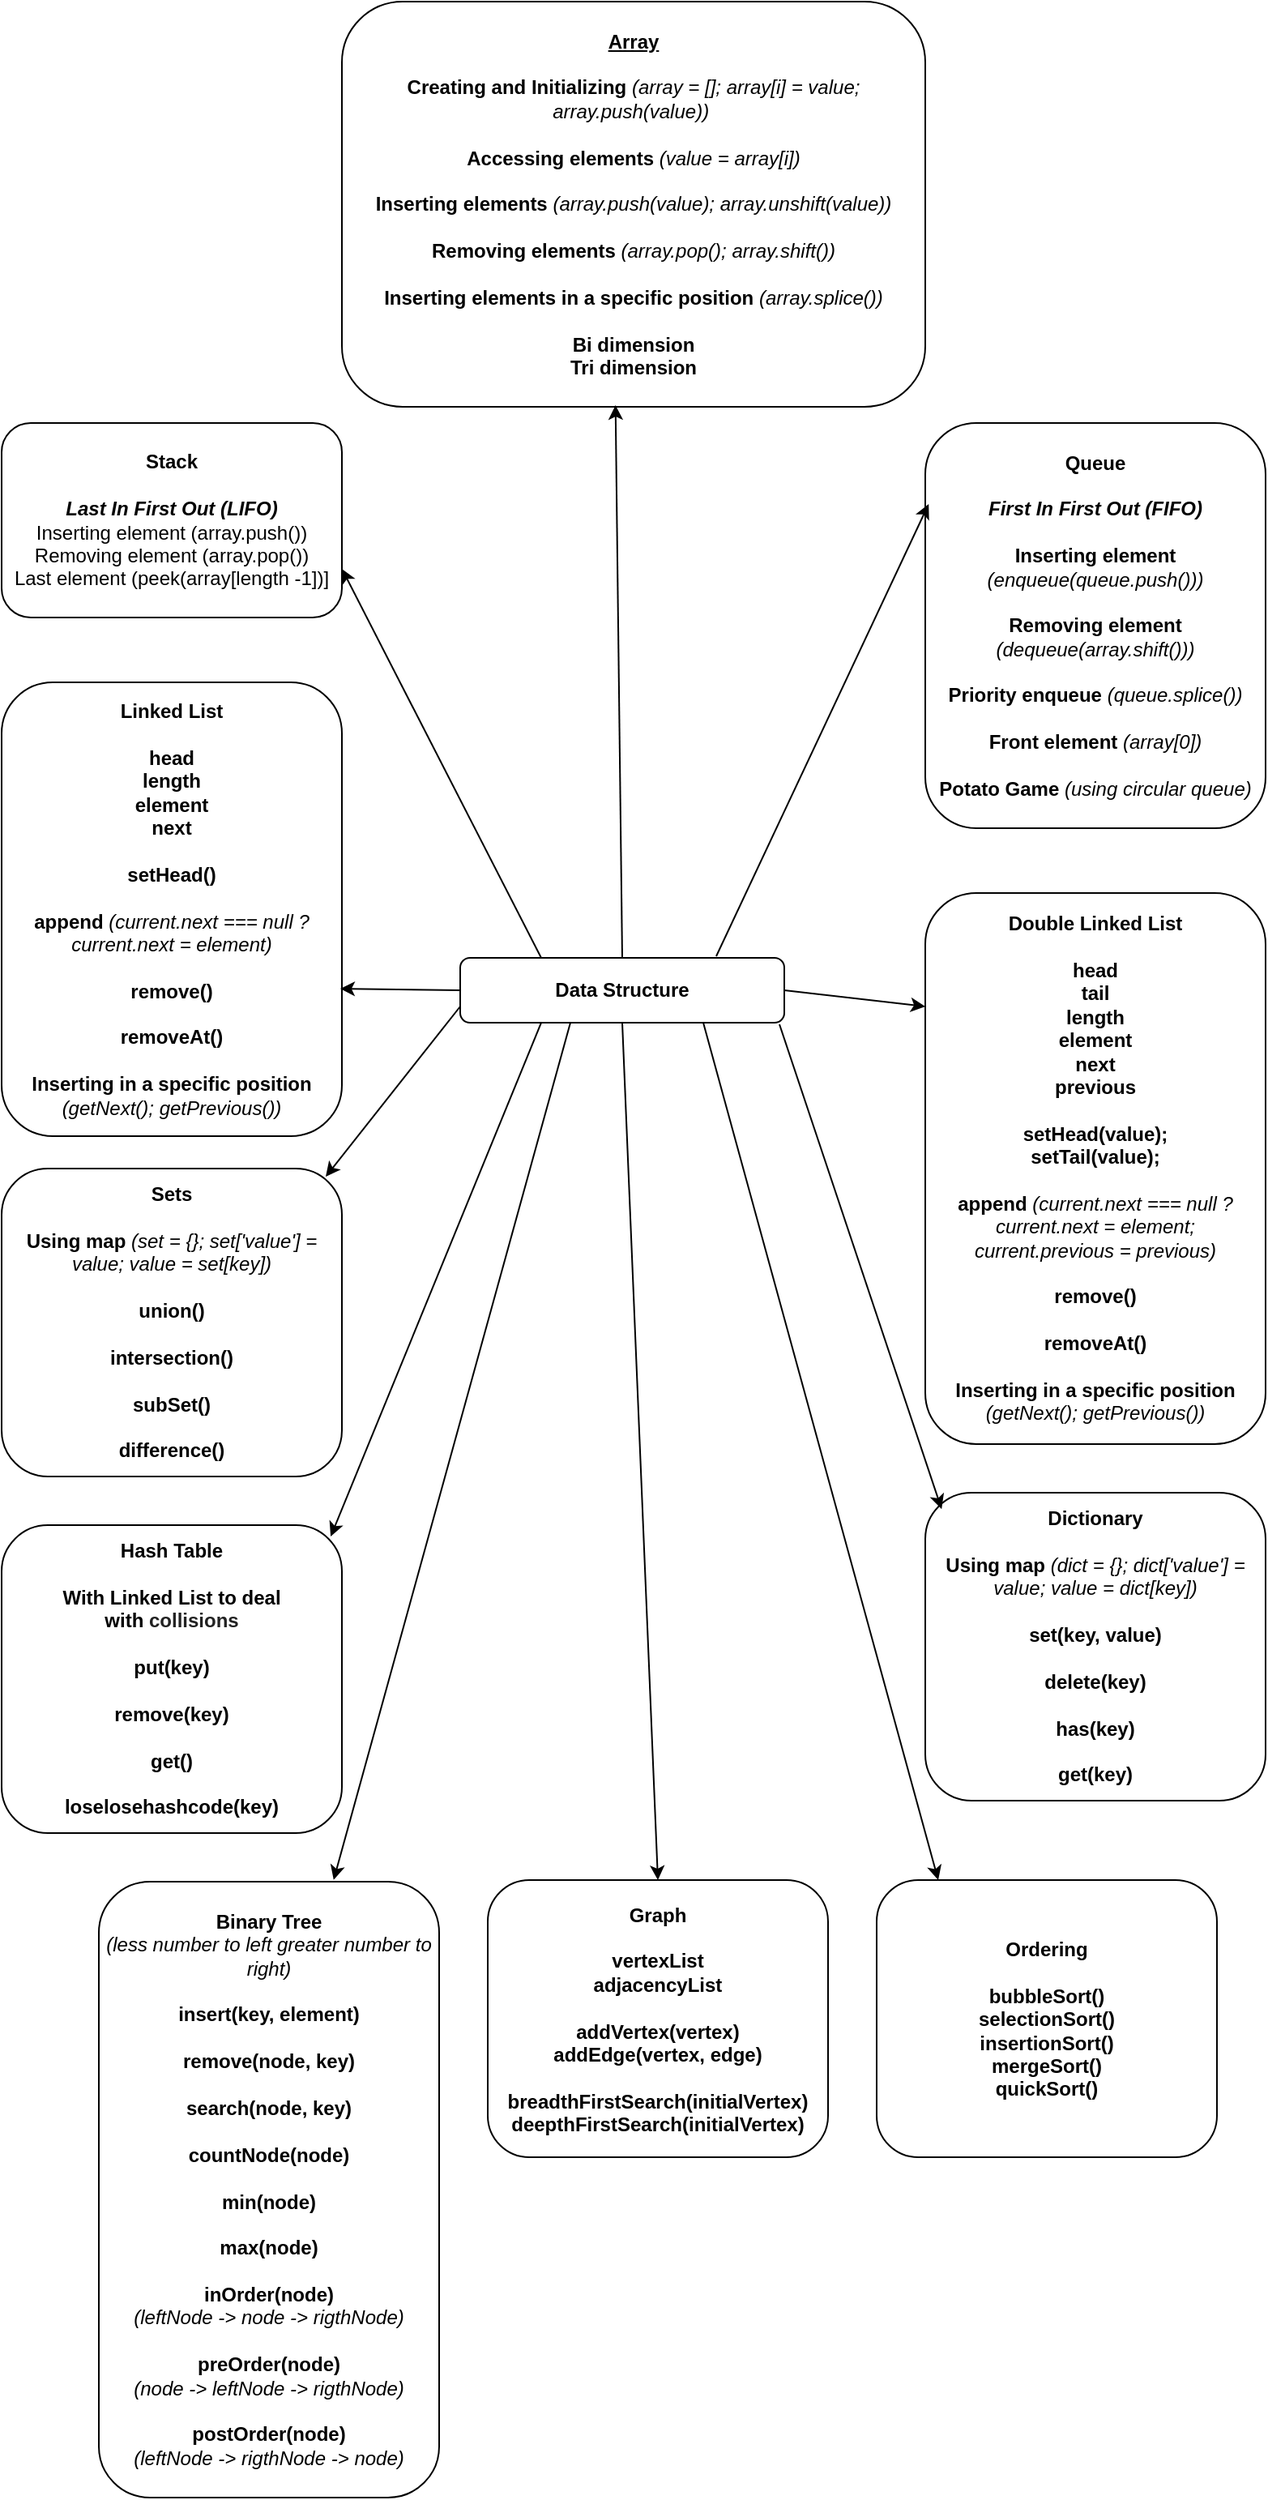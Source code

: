<mxfile version="12.4.0" type="device" pages="1"><diagram id="J96O9-UFZVtUJp-Q9W7G" name="Page-1"><mxGraphModel dx="1422" dy="804" grid="1" gridSize="10" guides="1" tooltips="1" connect="1" arrows="1" fold="1" page="1" pageScale="1" pageWidth="827" pageHeight="1169" math="0" shadow="0"><root><mxCell id="0"/><mxCell id="1" parent="0"/><mxCell id="C2r2pzqFuIbfW6_22KGg-2" value="&lt;b&gt;Data Structure&lt;/b&gt;&lt;br&gt;" style="rounded=1;whiteSpace=wrap;html=1;" vertex="1" parent="1"><mxGeometry x="313" y="600" width="200" height="40" as="geometry"/></mxCell><mxCell id="C2r2pzqFuIbfW6_22KGg-3" value="&lt;u style=&quot;font-weight: bold&quot;&gt;Array&lt;/u&gt;&lt;br&gt;&lt;br&gt;&lt;b&gt;Creating and Initializing&lt;/b&gt; &lt;i&gt;(array = []; array[i] = value; array.push(value))&lt;/i&gt;&amp;nbsp;&lt;br&gt;&lt;br&gt;&lt;b&gt;Accessing elements&lt;/b&gt; &lt;i&gt;(value = array[i])&lt;br&gt;&lt;/i&gt;&lt;br&gt;&lt;b&gt;Inserting elements &lt;/b&gt;&lt;i&gt;(array.push(value); array.unshift(value))&lt;/i&gt;&lt;br&gt;&lt;br&gt;&lt;b&gt;Removing elements&lt;/b&gt; &lt;i&gt;(array.pop(); array.shift())&lt;/i&gt;&lt;br&gt;&lt;br&gt;&lt;b&gt;Inserting elements in a specific position&lt;/b&gt; &lt;i&gt;(array.splice())&lt;/i&gt;&lt;br&gt;&lt;br&gt;&lt;b&gt;Bi dimension&lt;br&gt;Tri dimension&lt;/b&gt;" style="rounded=1;whiteSpace=wrap;html=1;" vertex="1" parent="1"><mxGeometry x="240" y="10" width="360" height="250" as="geometry"/></mxCell><mxCell id="C2r2pzqFuIbfW6_22KGg-6" value="&lt;b&gt;Stack&lt;/b&gt;&lt;br&gt;&lt;br&gt;&lt;b&gt;&lt;i&gt;Last In First Out (LIFO)&lt;/i&gt;&lt;/b&gt;&lt;br&gt;Inserting element (array.push())&lt;br&gt;Removing element (array.pop())&lt;br&gt;Last element (peek(array[length -1])]" style="rounded=1;whiteSpace=wrap;html=1;" vertex="1" parent="1"><mxGeometry x="30" y="270" width="210" height="120" as="geometry"/></mxCell><mxCell id="C2r2pzqFuIbfW6_22KGg-7" value="" style="endArrow=classic;html=1;exitX=0.25;exitY=0;exitDx=0;exitDy=0;entryX=1;entryY=0.75;entryDx=0;entryDy=0;" edge="1" parent="1" source="C2r2pzqFuIbfW6_22KGg-2" target="C2r2pzqFuIbfW6_22KGg-6"><mxGeometry width="50" height="50" relative="1" as="geometry"><mxPoint x="310" y="320" as="sourcePoint"/><mxPoint x="280" y="360" as="targetPoint"/></mxGeometry></mxCell><mxCell id="C2r2pzqFuIbfW6_22KGg-8" value="&lt;b&gt;Queue&lt;/b&gt;&lt;br&gt;&lt;br&gt;&lt;b&gt;&lt;i&gt;First In First Out (FIFO)&lt;br&gt;&lt;/i&gt;&lt;/b&gt;&lt;br&gt;&lt;b&gt;Inserting element &lt;/b&gt;&lt;i&gt;(enqueue(queue.push()))&lt;br&gt;&lt;/i&gt;&lt;b&gt;&lt;br&gt;Removing element &lt;/b&gt;&lt;i&gt;(dequeue(array.shift()))&lt;/i&gt;&lt;br&gt;&lt;br&gt;&lt;b&gt;Priority enqueue&lt;/b&gt;&lt;i&gt; (queue.splice())&lt;br&gt;&lt;/i&gt;&lt;br&gt;&lt;b&gt;Front element&lt;/b&gt; &lt;i&gt;(array[0])&lt;/i&gt;&lt;br&gt;&lt;br&gt;&lt;b&gt;Potato Game&lt;/b&gt;&lt;i&gt; (using circular queue)&lt;br&gt;&lt;/i&gt;" style="rounded=1;whiteSpace=wrap;html=1;" vertex="1" parent="1"><mxGeometry x="600" y="270" width="210" height="250" as="geometry"/></mxCell><mxCell id="C2r2pzqFuIbfW6_22KGg-9" value="" style="endArrow=classic;html=1;exitX=0.5;exitY=0;exitDx=0;exitDy=0;entryX=0.469;entryY=0.996;entryDx=0;entryDy=0;entryPerimeter=0;" edge="1" parent="1" source="C2r2pzqFuIbfW6_22KGg-2" target="C2r2pzqFuIbfW6_22KGg-3"><mxGeometry width="50" height="50" relative="1" as="geometry"><mxPoint x="30" y="440" as="sourcePoint"/><mxPoint x="80" y="390" as="targetPoint"/></mxGeometry></mxCell><mxCell id="C2r2pzqFuIbfW6_22KGg-10" value="" style="endArrow=classic;html=1;exitX=0.79;exitY=-0.025;exitDx=0;exitDy=0;entryX=0.01;entryY=0.2;entryDx=0;entryDy=0;entryPerimeter=0;exitPerimeter=0;" edge="1" parent="1" source="C2r2pzqFuIbfW6_22KGg-2" target="C2r2pzqFuIbfW6_22KGg-8"><mxGeometry width="50" height="50" relative="1" as="geometry"><mxPoint x="30" y="440" as="sourcePoint"/><mxPoint x="80" y="390" as="targetPoint"/></mxGeometry></mxCell><mxCell id="C2r2pzqFuIbfW6_22KGg-11" value="&lt;b&gt;Linked List&lt;/b&gt;&lt;br&gt;&lt;br&gt;&lt;b&gt;head&lt;br&gt;length&lt;br&gt;element&lt;br&gt;next&lt;br&gt;&lt;br&gt;setHead()&lt;br&gt;&lt;br&gt;append&lt;/b&gt; &lt;i&gt;(current.next === null ? current.next = element)&lt;br&gt;&lt;/i&gt;&lt;br&gt;&lt;b&gt;remove()&lt;br&gt;&lt;br&gt;removeAt()&lt;/b&gt;&lt;br&gt;&lt;br&gt;&lt;b&gt;Inserting in a specific position &lt;/b&gt;&lt;i&gt;(getNext(); getPrevious())&lt;/i&gt;" style="rounded=1;whiteSpace=wrap;html=1;" vertex="1" parent="1"><mxGeometry x="30" y="430" width="210" height="280" as="geometry"/></mxCell><mxCell id="C2r2pzqFuIbfW6_22KGg-12" value="" style="endArrow=classic;html=1;exitX=0;exitY=0.5;exitDx=0;exitDy=0;entryX=0.995;entryY=0.675;entryDx=0;entryDy=0;entryPerimeter=0;" edge="1" parent="1" source="C2r2pzqFuIbfW6_22KGg-2" target="C2r2pzqFuIbfW6_22KGg-11"><mxGeometry width="50" height="50" relative="1" as="geometry"><mxPoint x="30" y="620" as="sourcePoint"/><mxPoint x="80" y="570" as="targetPoint"/></mxGeometry></mxCell><mxCell id="C2r2pzqFuIbfW6_22KGg-13" value="&lt;b&gt;Double Linked List&lt;/b&gt;&lt;br&gt;&lt;br&gt;&lt;b&gt;head&lt;br&gt;tail&lt;br&gt;&lt;/b&gt;&lt;b&gt;length&lt;br&gt;element&lt;br&gt;next&lt;br&gt;p&lt;/b&gt;&lt;b&gt;revious&lt;br&gt;&lt;br&gt;setHead(value);&lt;br&gt;setTail(value);&lt;br&gt;&lt;br&gt;append&lt;/b&gt; &lt;i&gt;(current.next === null ? current.next = element; current.previous = previous)&lt;/i&gt;&lt;br&gt;&lt;br&gt;&lt;b&gt;remove()&lt;br&gt;&lt;br&gt;removeAt()&lt;/b&gt;&lt;br&gt;&lt;br&gt;&lt;b&gt;Inserting in a specific position &lt;/b&gt;&lt;i&gt;(getNext(); getPrevious())&lt;/i&gt;" style="rounded=1;whiteSpace=wrap;html=1;" vertex="1" parent="1"><mxGeometry x="600" y="560" width="210" height="340" as="geometry"/></mxCell><mxCell id="C2r2pzqFuIbfW6_22KGg-14" value="" style="endArrow=classic;html=1;exitX=1;exitY=0.5;exitDx=0;exitDy=0;" edge="1" parent="1" source="C2r2pzqFuIbfW6_22KGg-2"><mxGeometry width="50" height="50" relative="1" as="geometry"><mxPoint x="507" y="340" as="sourcePoint"/><mxPoint x="600" y="630" as="targetPoint"/></mxGeometry></mxCell><mxCell id="C2r2pzqFuIbfW6_22KGg-15" value="&lt;b&gt;Sets&lt;/b&gt;&lt;br&gt;&lt;br&gt;&lt;b&gt;Using map &lt;/b&gt;&lt;i&gt;(set = {}; set['value'] = value; value = set[key])&lt;/i&gt;&lt;br&gt;&lt;br&gt;&lt;b&gt;union()&lt;br&gt;&lt;br&gt;intersection()&lt;br&gt;&lt;br&gt;subSet()&lt;br&gt;&lt;br&gt;difference()&lt;/b&gt;" style="rounded=1;whiteSpace=wrap;html=1;" vertex="1" parent="1"><mxGeometry x="30" y="730" width="210" height="190" as="geometry"/></mxCell><mxCell id="C2r2pzqFuIbfW6_22KGg-16" value="" style="endArrow=classic;html=1;exitX=0;exitY=0.75;exitDx=0;exitDy=0;" edge="1" parent="1" source="C2r2pzqFuIbfW6_22KGg-2"><mxGeometry width="50" height="50" relative="1" as="geometry"><mxPoint x="530" y="135" as="sourcePoint"/><mxPoint x="230" y="735" as="targetPoint"/></mxGeometry></mxCell><mxCell id="C2r2pzqFuIbfW6_22KGg-17" value="&lt;b&gt;Dictionary&lt;/b&gt;&lt;br&gt;&lt;br&gt;&lt;b&gt;Using map &lt;/b&gt;&lt;i&gt;(dict = {}; dict['value'] = value; value = dict[key])&lt;/i&gt;&lt;br&gt;&lt;br&gt;&lt;b&gt;set(key, value)&lt;br&gt;&lt;br&gt;delete(key)&lt;br&gt;&lt;br&gt;has(key)&lt;br&gt;&lt;br&gt;get(key)&lt;/b&gt;" style="rounded=1;whiteSpace=wrap;html=1;" vertex="1" parent="1"><mxGeometry x="600" y="930" width="210" height="190" as="geometry"/></mxCell><mxCell id="C2r2pzqFuIbfW6_22KGg-18" value="" style="endArrow=classic;html=1;entryX=0.048;entryY=0.053;entryDx=0;entryDy=0;entryPerimeter=0;exitX=0.985;exitY=1.025;exitDx=0;exitDy=0;exitPerimeter=0;" edge="1" parent="1" source="C2r2pzqFuIbfW6_22KGg-2" target="C2r2pzqFuIbfW6_22KGg-17"><mxGeometry width="50" height="50" relative="1" as="geometry"><mxPoint x="482" y="340" as="sourcePoint"/><mxPoint x="610" y="934" as="targetPoint"/></mxGeometry></mxCell><mxCell id="C2r2pzqFuIbfW6_22KGg-19" value="&lt;b&gt;Hash Table&lt;/b&gt;&lt;br&gt;&lt;br&gt;&lt;b&gt;With Linked List to deal with&amp;nbsp;&lt;/b&gt;&lt;span style=&quot;color: rgb(34 , 34 , 34) ; font-family: inherit ; text-align: left ; white-space: pre-wrap&quot;&gt;&lt;b&gt;collisions&lt;/b&gt;&lt;/span&gt;&lt;b&gt;&lt;br&gt;&lt;/b&gt;&lt;br&gt;&lt;b&gt;put(key)&lt;br&gt;&lt;br&gt;remove(key)&lt;br&gt;&lt;br&gt;get()&lt;br&gt;&lt;br&gt;loselosehashcode(key)&lt;/b&gt;" style="rounded=1;whiteSpace=wrap;html=1;" vertex="1" parent="1"><mxGeometry x="30" y="950" width="210" height="190" as="geometry"/></mxCell><mxCell id="C2r2pzqFuIbfW6_22KGg-20" value="" style="endArrow=classic;html=1;exitX=0.25;exitY=1;exitDx=0;exitDy=0;entryX=0.967;entryY=0.037;entryDx=0;entryDy=0;entryPerimeter=0;" edge="1" parent="1" source="C2r2pzqFuIbfW6_22KGg-2" target="C2r2pzqFuIbfW6_22KGg-19"><mxGeometry width="50" height="50" relative="1" as="geometry"><mxPoint x="30" y="1210" as="sourcePoint"/><mxPoint x="80" y="1160" as="targetPoint"/></mxGeometry></mxCell><mxCell id="C2r2pzqFuIbfW6_22KGg-21" value="&lt;b&gt;Binary Tree &lt;/b&gt;&lt;br&gt;&lt;i&gt;(less number to left greater number to right)&lt;/i&gt;&lt;br&gt;&lt;br&gt;&lt;b&gt;insert(key, element)&lt;/b&gt;&lt;br&gt;&lt;br&gt;&lt;b&gt;remove(node, key)&lt;/b&gt;&lt;br&gt;&lt;br&gt;&lt;b&gt;search(node, key)&lt;/b&gt;&lt;br&gt;&lt;br&gt;&lt;b&gt;countNode(node)&lt;/b&gt;&lt;br&gt;&lt;br&gt;&lt;b&gt;min(node)&lt;/b&gt;&lt;br&gt;&lt;br&gt;&lt;b&gt;max(node)&lt;/b&gt;&lt;br&gt;&lt;br&gt;&lt;b&gt;inOrder(node) &lt;/b&gt;&lt;br&gt;&lt;i&gt;(leftNode -&amp;gt; node -&amp;gt; rigthNode)&lt;/i&gt;&lt;br&gt;&lt;br&gt;&lt;b&gt;preOrder(node)&lt;br&gt;&lt;/b&gt;&lt;i&gt;(node -&amp;gt;&amp;nbsp;&lt;/i&gt;&lt;i&gt;leftNode&lt;/i&gt;&lt;i&gt;&amp;nbsp;-&amp;gt; rigthNode)&lt;/i&gt;&lt;br&gt;&lt;br&gt;&lt;b&gt;postOrder(node)&lt;br&gt;&lt;/b&gt;&lt;i&gt;(&lt;/i&gt;&lt;i&gt;leftNode&lt;/i&gt;&lt;i&gt;&amp;nbsp;-&amp;gt; rigthNode -&amp;gt; node)&lt;/i&gt;&lt;b&gt;&lt;br&gt;&lt;/b&gt;" style="rounded=1;whiteSpace=wrap;html=1;" vertex="1" parent="1"><mxGeometry x="90" y="1170" width="210" height="380" as="geometry"/></mxCell><mxCell id="C2r2pzqFuIbfW6_22KGg-22" value="" style="endArrow=classic;html=1;exitX=0.34;exitY=1;exitDx=0;exitDy=0;exitPerimeter=0;entryX=0.69;entryY=-0.003;entryDx=0;entryDy=0;entryPerimeter=0;" edge="1" parent="1" source="C2r2pzqFuIbfW6_22KGg-2" target="C2r2pzqFuIbfW6_22KGg-21"><mxGeometry width="50" height="50" relative="1" as="geometry"><mxPoint x="395" y="1070" as="sourcePoint"/><mxPoint x="445" y="1020" as="targetPoint"/></mxGeometry></mxCell><mxCell id="C2r2pzqFuIbfW6_22KGg-23" value="&lt;b&gt;Graph&lt;i&gt;&lt;br&gt;&lt;/i&gt;&lt;/b&gt;&lt;br&gt;&lt;b&gt;vertexList&lt;br&gt;adjacencyList&lt;br&gt;&lt;br&gt;addVertex(vertex)&lt;br&gt;addEdge(vertex, edge)&lt;br&gt;&lt;/b&gt;&lt;br&gt;&lt;b&gt;breadthFirstSearch(initialVertex)&lt;br&gt;deepthFirstSearch(initialVertex)&lt;/b&gt;" style="rounded=1;whiteSpace=wrap;html=1;" vertex="1" parent="1"><mxGeometry x="330" y="1169" width="210" height="171" as="geometry"/></mxCell><mxCell id="C2r2pzqFuIbfW6_22KGg-24" value="&lt;b&gt;Ordering&lt;br&gt;&lt;/b&gt;&lt;br&gt;&lt;b&gt;bubbleSort()&lt;br&gt;selectionSort()&lt;br&gt;insertionSort()&lt;br&gt;mergeSort()&lt;br&gt;quickSort()&lt;br&gt;&lt;/b&gt;" style="rounded=1;whiteSpace=wrap;html=1;" vertex="1" parent="1"><mxGeometry x="570" y="1169" width="210" height="171" as="geometry"/></mxCell><mxCell id="C2r2pzqFuIbfW6_22KGg-25" value="" style="endArrow=classic;html=1;exitX=0.5;exitY=1;exitDx=0;exitDy=0;entryX=0.5;entryY=0;entryDx=0;entryDy=0;" edge="1" parent="1" source="C2r2pzqFuIbfW6_22KGg-2" target="C2r2pzqFuIbfW6_22KGg-23"><mxGeometry width="50" height="50" relative="1" as="geometry"><mxPoint x="395" y="1150" as="sourcePoint"/><mxPoint x="445" y="1100" as="targetPoint"/></mxGeometry></mxCell><mxCell id="C2r2pzqFuIbfW6_22KGg-26" value="" style="endArrow=classic;html=1;exitX=0.75;exitY=1;exitDx=0;exitDy=0;entryX=0.181;entryY=0;entryDx=0;entryDy=0;entryPerimeter=0;" edge="1" parent="1" source="C2r2pzqFuIbfW6_22KGg-2" target="C2r2pzqFuIbfW6_22KGg-24"><mxGeometry width="50" height="50" relative="1" as="geometry"><mxPoint x="500" y="975" as="sourcePoint"/><mxPoint x="550" y="925" as="targetPoint"/></mxGeometry></mxCell></root></mxGraphModel></diagram></mxfile>